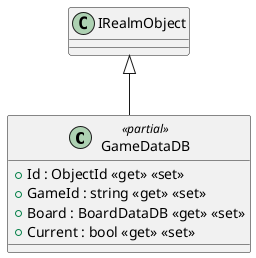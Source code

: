@startuml
class GameDataDB <<partial>> {
    + Id : ObjectId <<get>> <<set>>
    + GameId : string <<get>> <<set>>
    + Board : BoardDataDB <<get>> <<set>>
    + Current : bool <<get>> <<set>>
}
IRealmObject <|-- GameDataDB
@enduml
